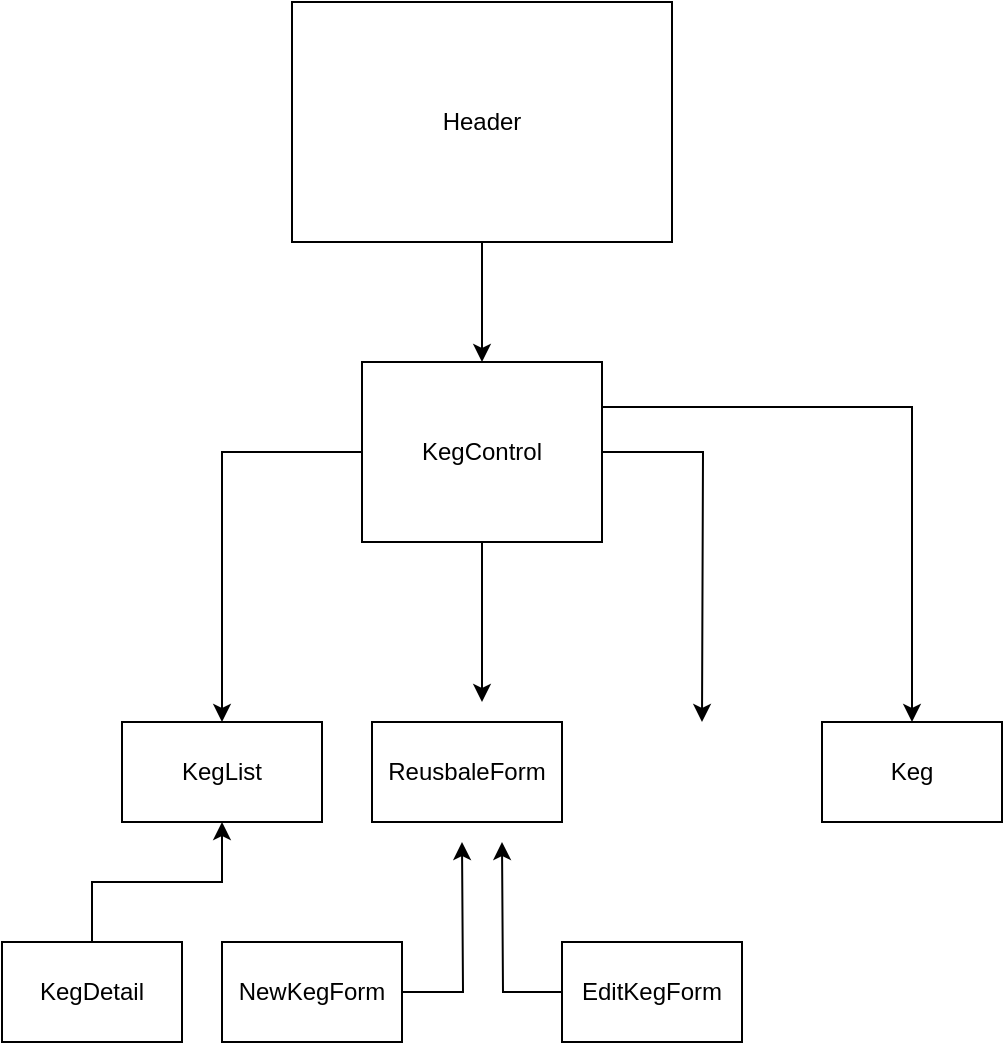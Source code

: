 <mxfile version="13.1.3">
    <diagram id="6hGFLwfOUW9BJ-s0fimq" name="Page-1">
        <mxGraphModel dx="1302" dy="1709" grid="1" gridSize="10" guides="1" tooltips="1" connect="1" arrows="1" fold="1" page="1" pageScale="1" pageWidth="827" pageHeight="1169" math="0" shadow="0">
            <root>
                <mxCell id="0"/>
                <mxCell id="1" parent="0"/>
                <mxCell id="6" style="edgeStyle=orthogonalEdgeStyle;rounded=0;orthogonalLoop=1;jettySize=auto;html=1;exitX=1;exitY=0.5;exitDx=0;exitDy=0;" edge="1" parent="1" source="2">
                    <mxGeometry relative="1" as="geometry">
                        <mxPoint x="330" y="220" as="targetPoint"/>
                    </mxGeometry>
                </mxCell>
                <mxCell id="13" style="edgeStyle=orthogonalEdgeStyle;rounded=0;orthogonalLoop=1;jettySize=auto;html=1;exitX=1;exitY=0.25;exitDx=0;exitDy=0;" edge="1" parent="1" source="2" target="12">
                    <mxGeometry relative="1" as="geometry"/>
                </mxCell>
                <mxCell id="24" style="edgeStyle=orthogonalEdgeStyle;rounded=0;orthogonalLoop=1;jettySize=auto;html=1;" edge="1" parent="1" source="2" target="7">
                    <mxGeometry relative="1" as="geometry"/>
                </mxCell>
                <mxCell id="30" style="edgeStyle=orthogonalEdgeStyle;rounded=0;orthogonalLoop=1;jettySize=auto;html=1;" edge="1" parent="1" source="2">
                    <mxGeometry relative="1" as="geometry">
                        <mxPoint x="220" y="210" as="targetPoint"/>
                    </mxGeometry>
                </mxCell>
                <mxCell id="2" value="KegControl" style="whiteSpace=wrap;html=1;" vertex="1" parent="1">
                    <mxGeometry x="160" y="40" width="120" height="90" as="geometry"/>
                </mxCell>
                <mxCell id="7" value="KegList" style="whiteSpace=wrap;html=1;" vertex="1" parent="1">
                    <mxGeometry x="40" y="220" width="100" height="50" as="geometry"/>
                </mxCell>
                <mxCell id="26" style="edgeStyle=orthogonalEdgeStyle;rounded=0;orthogonalLoop=1;jettySize=auto;html=1;exitX=1;exitY=0.5;exitDx=0;exitDy=0;" edge="1" parent="1" source="8">
                    <mxGeometry relative="1" as="geometry">
                        <mxPoint x="210" y="280" as="targetPoint"/>
                    </mxGeometry>
                </mxCell>
                <mxCell id="8" value="NewKegForm" style="whiteSpace=wrap;html=1;" vertex="1" parent="1">
                    <mxGeometry x="90" y="330" width="90" height="50" as="geometry"/>
                </mxCell>
                <mxCell id="25" style="edgeStyle=orthogonalEdgeStyle;rounded=0;orthogonalLoop=1;jettySize=auto;html=1;entryX=0.5;entryY=1;entryDx=0;entryDy=0;" edge="1" parent="1" source="9" target="7">
                    <mxGeometry relative="1" as="geometry"/>
                </mxCell>
                <mxCell id="9" value="KegDetail" style="whiteSpace=wrap;html=1;" vertex="1" parent="1">
                    <mxGeometry x="-20" y="330" width="90" height="50" as="geometry"/>
                </mxCell>
                <mxCell id="12" value="Keg" style="whiteSpace=wrap;html=1;" vertex="1" parent="1">
                    <mxGeometry x="390" y="220" width="90" height="50" as="geometry"/>
                </mxCell>
                <mxCell id="17" value="ReusbaleForm" style="whiteSpace=wrap;html=1;" vertex="1" parent="1">
                    <mxGeometry x="165" y="220" width="95" height="50" as="geometry"/>
                </mxCell>
                <mxCell id="19" style="edgeStyle=orthogonalEdgeStyle;rounded=0;orthogonalLoop=1;jettySize=auto;html=1;exitX=0.5;exitY=1;exitDx=0;exitDy=0;entryX=0.5;entryY=0;entryDx=0;entryDy=0;" edge="1" parent="1" source="18" target="2">
                    <mxGeometry relative="1" as="geometry"/>
                </mxCell>
                <mxCell id="18" value="Header" style="whiteSpace=wrap;html=1;" vertex="1" parent="1">
                    <mxGeometry x="125" y="-140" width="190" height="120" as="geometry"/>
                </mxCell>
                <mxCell id="27" style="edgeStyle=orthogonalEdgeStyle;rounded=0;orthogonalLoop=1;jettySize=auto;html=1;exitX=0;exitY=0.5;exitDx=0;exitDy=0;" edge="1" parent="1" source="21">
                    <mxGeometry relative="1" as="geometry">
                        <mxPoint x="230" y="280" as="targetPoint"/>
                    </mxGeometry>
                </mxCell>
                <mxCell id="21" value="EditKegForm" style="whiteSpace=wrap;html=1;" vertex="1" parent="1">
                    <mxGeometry x="260" y="330" width="90" height="50" as="geometry"/>
                </mxCell>
            </root>
        </mxGraphModel>
    </diagram>
</mxfile>